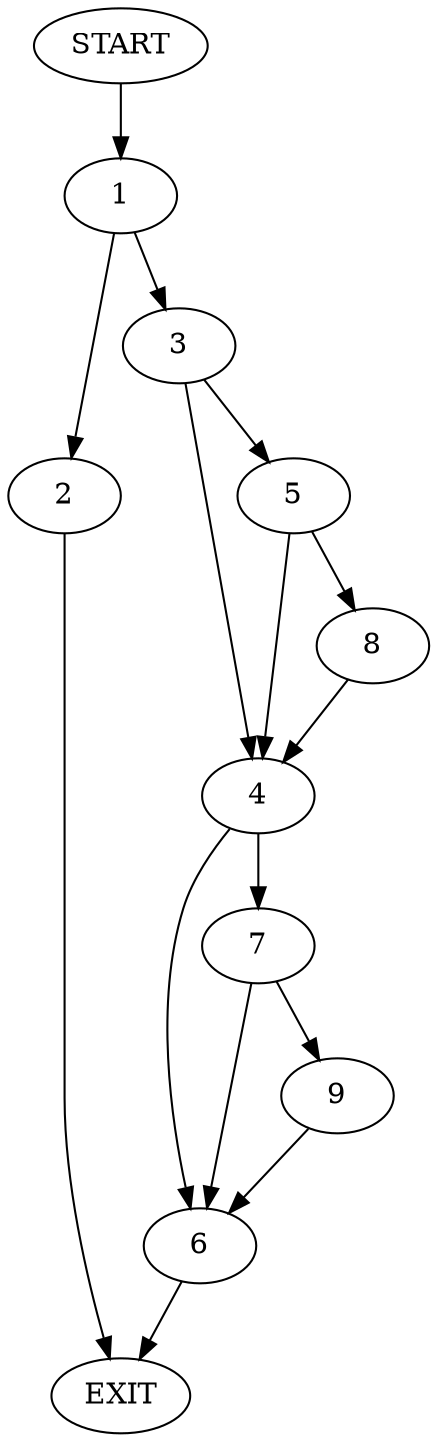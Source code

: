 digraph {
0 [label="START"]
10 [label="EXIT"]
0 -> 1
1 -> 2
1 -> 3
3 -> 4
3 -> 5
2 -> 10
4 -> 6
4 -> 7
5 -> 8
5 -> 4
8 -> 4
6 -> 10
7 -> 6
7 -> 9
9 -> 6
}
